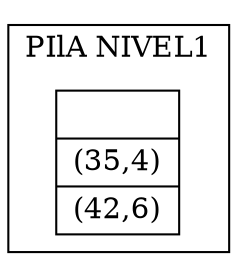 digraph G{ rankdir=LR;
node [shape= record, width=.1,height=.1];
 subgraph cluster1{
label="PIlA NIVEL1";
nodeTable [label = " |(35,4)|(42,6)"];
}
}
